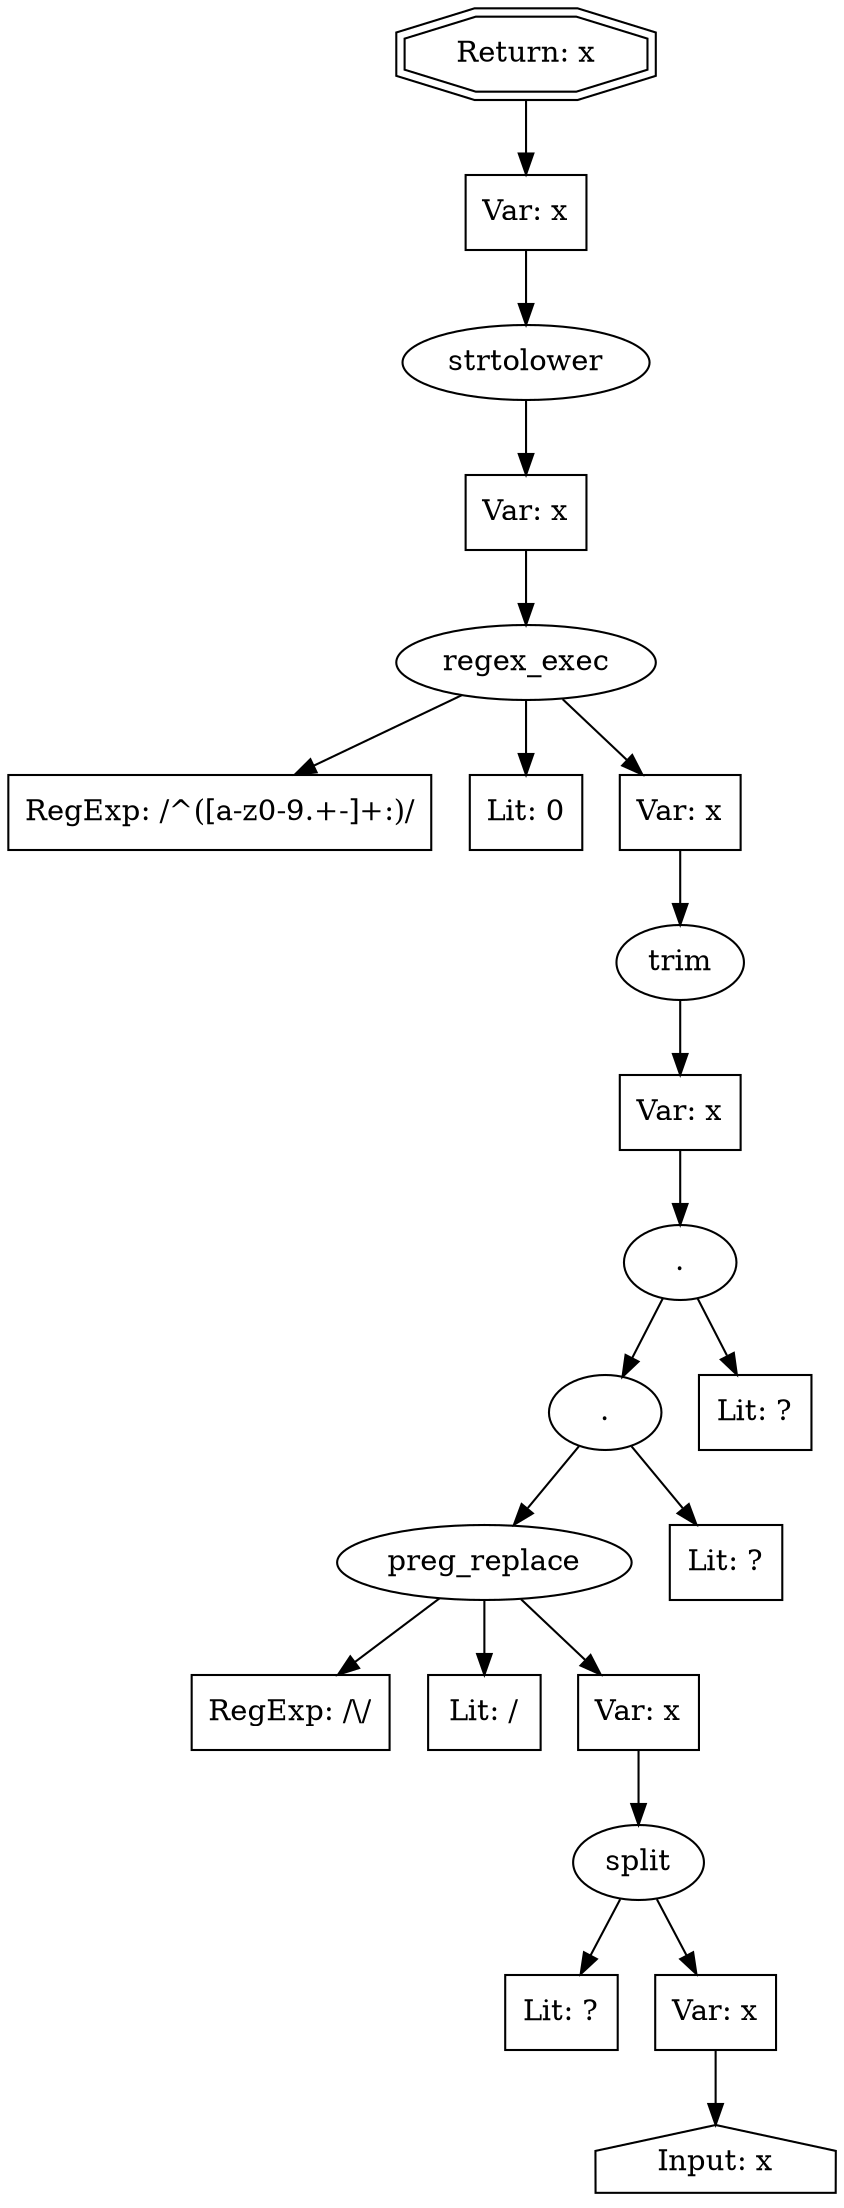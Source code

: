 // Finding: a2e2fa7e-c3c8-4864-8496-2777dd611286
// Finding.url: https://example12.com/page?id=meta_public&tab=tabs-1##"></iframe></style></script></object></embed></textarea><img src=x onerror=taintfoxLog('c6c016a06ade4d1184ac9aa08ab1eb25')><!--/*
// Finding.parentloc: https://example12.com/page?id=meta_public&tab=tabs-1##"></iframe></style></script></object></embed></textarea><img src=x onerror=taintfoxLog('c6c016a06ade4d1184ac9aa08ab1eb25')><!--/*
// Finding.domain: example12.com
// Finding.base_domain: example12.com
// Finding.source: location.href
// Finding.sink: innerHTML
// Sanitizer.score: 1
// Sanitizer.name: [422]</o.prototype.parse
// Sanitizer.location: https://example13.com/package/edit_js/5c09a91e8be1e50cf54007d4432070a591064edcead1cd3da9a293c68700a1c6/xfalse/xfalse/xfalse/xtrue - [422]</o.prototype.parse:81:2056
// Finding.begin: 41
// Finding.end: 47
// Finding.original_uuid: cd0ec77d-d019-4f17-9a95-f07fe171561c
// Finding.TwentyFiveMillionFlowsId: 799051643
// Finding.script: https://example13.com/package/edit_js/5c09a91e8be1e50cf54007d4432070a591064edcead1cd3da9a293c68700a1c6/xfalse/xfalse/xfalse/xtrue
// Finding.line: 3
// Exploit.uuid: c6c016a0-6ade-4d11-84ac-9aa08ab1eb25
// Exploit.success: false
// Exploit.status: validated
// Exploit.method: C
// Exploit.type: html
// Exploit.token: attribute
// Exploit.content: href
// Exploit.quote_type: "
// Exploit.tag: a
// Exploit.break_out: #"></iframe></style></script></object></embed></textarea><img src=x onerror=
// Exploit.break_in: ><!--/*
// Exploit.payload: #"></iframe></style></script></object></embed></textarea><img src=x onerror=taintfoxLog(1)><!--/*
// Exploit.begin_taint_url: 0
// Exploit.end_taint_url: 6
// Exploit.replace_begin_url: 48
// Exploit.replace_end_url: 48
// Exploit.replace_begin_param: 47
// Exploit.replace_end_param: 47
// Issues.LargestEncodeAttrStringChain: 0
// Issues.LargestTextFragmentEncodeChainLength: 0
// Issues.HasApproximation: false
// Issues.HasMissingImplementation: false
// Issues.HasInfiniteRegexWithFunctionReplacer: false
// Issues.MergedSplitAndJoins: false
// Issues.HasUrlInRhsOfReplace: false
// Issues.HasUrlInLhsOfReplace: false
// Issues.HasCookieValueInLhsOfreplace: false
// Issues.HasCookieValueInRhsOfreplace: false
// Issues.HasCookieValueInMatchPattern: false
// Issues.HasCookieValueInExecPattern: false
// Issues.RemovedLRConcats: false
// Issues.RemovedReplaceArtifacts: false
// Issues.HasUrlInMatchPattern: false
// Issues.HasUrlInExecPattern: false
// Issues.RemovedNOPreplaces: false
// Issues.Known_sanitizer: false
// DepGraph.hash: -1589826997
// DepGraph.sanitizer_hash: -1589826997

digraph cfg {
n0 [shape=house, label="Input: x"];
n1 [shape=ellipse, label="split"];
n2 [shape=box, label="Lit: ?"];
n3 [shape=box, label="Var: x"];
n4 [shape=ellipse, label="preg_replace"];
n5 [shape=box, label="RegExp: /\\/"];
n6 [shape=box, label="Lit: /"];
n7 [shape=box, label="Var: x"];
n8 [shape=ellipse, label="."];
n9 [shape=box, label="Lit: ?"];
n10 [shape=ellipse, label="."];
n11 [shape=box, label="Lit: ?"];
n12 [shape=ellipse, label="trim"];
n13 [shape=box, label="Var: x"];
n14 [shape=ellipse, label="regex_exec"];
n15 [shape=box, label="RegExp: /^([a-z0-9.+-]+:)/"];
n16 [shape=box, label="Lit: 0"];
n17 [shape=box, label="Var: x"];
n18 [shape=ellipse, label="strtolower"];
n19 [shape=box, label="Var: x"];
n20 [shape=box, label="Var: x"];
n21 [shape=doubleoctagon, label="Return: x"];
n3 -> n0;
n1 -> n2;
n1 -> n3;
n7 -> n1;
n4 -> n5;
n4 -> n6;
n4 -> n7;
n8 -> n9;
n8 -> n4;
n10 -> n8;
n10 -> n11;
n13 -> n10;
n12 -> n13;
n17 -> n12;
n14 -> n15;
n14 -> n16;
n14 -> n17;
n19 -> n14;
n18 -> n19;
n20 -> n18;
n21 -> n20;
}